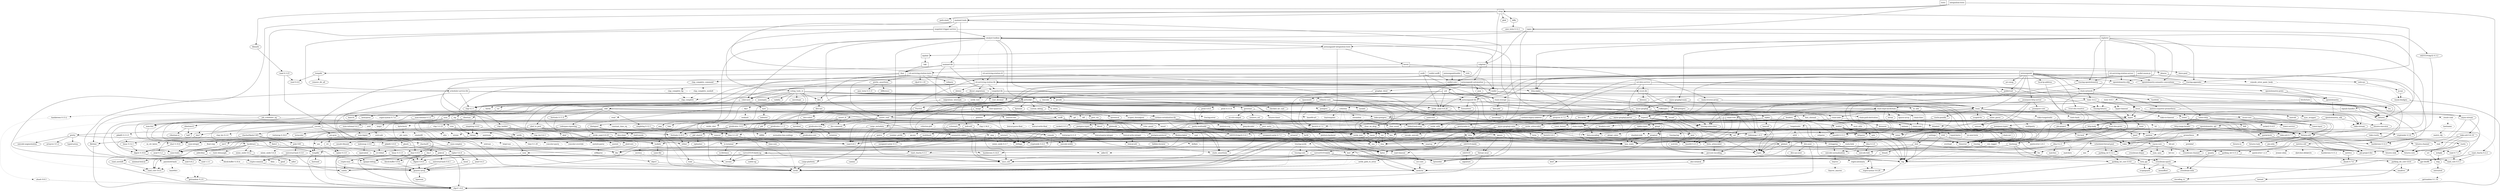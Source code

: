 digraph {
    0 [ label = "tests" shape = box]
    1 [ label = "catalyst-toolbox" shape = box]
    2 [ label = "chain-addr" shape = box]
    3 [ label = "chain-core" shape = box]
    4 [ label = "chain-ser" shape = box]
    5 [ label = "chain-crypto" shape = box]
    6 [ label = "typed-bytes" shape = box]
    7 [ label = "chain-impl-mockchain" shape = box]
    8 [ label = "cardano-legacy-address" shape = box]
    9 [ label = "chain-time" shape = box]
    10 [ label = "chain-vote" shape = box]
    11 [ label = "imhamt" shape = box]
    12 [ label = "sparse-array" shape = box]
    13 [ label = "chain-storage" shape = box]
    14 [ label = "jcli" shape = box]
    15 [ label = "jormungandr-lib" shape = box]
    16 [ label = "jormungandr-automation" shape = box]
    17 [ label = "jortestkit" shape = box]
    18 [ label = "jormungandr-integration-tests" shape = box]
    19 [ label = "hersir" shape = box]
    20 [ label = "thor" shape = box]
    21 [ label = "loki" shape = box]
    22 [ label = "mjolnir" shape = box]
    23 [ label = "snapshot-lib" shape = box]
    24 [ label = "symmetric-cipher" shape = box]
    25 [ label = "vit-servicing-station-lib" shape = box]
    26 [ label = "event-db" shape = box]
    27 [ label = "vit-servicing-station-tests" shape = box]
    28 [ label = "wallet" shape = box]
    29 [ label = "chain-path-derivation" shape = box]
    30 [ label = "hdkeygen" shape = box]
    31 [ label = "chain-network" shape = box]
    32 [ label = "jormungandrwallet" shape = box]
    33 [ label = "wallet-core" shape = box]
    34 [ label = "wallet-wasm-js" shape = box]
    35 [ label = "wallet-uniffi" shape = box]
    36 [ label = "jormungandr" shape = box]
    37 [ label = "explorer" shape = box]
    38 [ label = "settings" shape = box]
    39 [ label = "blockchain" shape = box]
    40 [ label = "vit-servicing-station-cli" shape = box]
    41 [ label = "vit-servicing-station-server" shape = box]
    42 [ label = "iapyx" shape = box]
    43 [ label = "valgrind" shape = box]
    44 [ label = "vitup" shape = box]
    45 [ label = "mainnet-lib" shape = box]
    46 [ label = "mainnet-tools" shape = box]
    47 [ label = "scheduler-service-lib" shape = box]
    48 [ label = "signals-handler" shape = box]
    49 [ label = "snapshot-trigger-service" shape = box]
    50 [ label = "voting_tools_rs" shape = box]
    51 [ label = "integration-tests" shape = box]
    52 [ label = "cat-data-service" shape = box]
    53 [ label = "audit" shape = box]
    54 [ label = "assert_fs" ]
    55 [ label = "bech32 0.8.1" ]
    56 [ label = "clap 4.2.1" ]
    57 [ label = "color-eyre" ]
    58 [ label = "csv" ]
    59 [ label = "fraction" ]
    60 [ label = "futures" ]
    61 [ label = "gag" ]
    62 [ label = "governor" ]
    63 [ label = "graphql_client" ]
    64 [ label = "hex" ]
    65 [ label = "image" ]
    66 [ label = "itertools 0.10.5" ]
    67 [ label = "once_cell" ]
    68 [ label = "qrcode" ]
    69 [ label = "quircs" ]
    70 [ label = "rand 0.8.5" ]
    71 [ label = "rand_chacha 0.3.1" ]
    72 [ label = "rayon" ]
    73 [ label = "regex" ]
    74 [ label = "reqwest" ]
    75 [ label = "rust_decimal" ]
    76 [ label = "serde" ]
    77 [ label = "serde_json" ]
    78 [ label = "serde_yaml 0.9.25" ]
    79 [ label = "sscanf" ]
    80 [ label = "thiserror" ]
    81 [ label = "time 0.3.20" ]
    82 [ label = "tokio" ]
    83 [ label = "tracing" ]
    84 [ label = "tracing-subscriber" ]
    85 [ label = "url" ]
    86 [ label = "cryptoxide 0.4.4" ]
    87 [ label = "proptest" ]
    88 [ label = "quickcheck" ]
    89 [ label = "curve25519-dalek-ng" ]
    90 [ label = "ed25519-bip32 0.4.1" ]
    91 [ label = "ed25519-dalek" ]
    92 [ label = "generic-array" ]
    93 [ label = "rand_core 0.6.4" ]
    94 [ label = "sha2 0.10.6" ]
    95 [ label = "lazy_static" ]
    96 [ label = "strum" ]
    97 [ label = "cbor_event" ]
    98 [ label = "base64 0.21.0" ]
    99 [ label = "const_format" ]
    100 [ label = "criterion" style = dashed]
    101 [ label = "data-pile" ]
    102 [ label = "sled" ]
    103 [ label = "tempfile" ]
    104 [ label = "base64 0.13.1" ]
    105 [ label = "bincode" ]
    106 [ label = "bytes" ]
    107 [ label = "clap_complete" ]
    108 [ label = "gtmpl" ]
    109 [ label = "rpassword" ]
    110 [ label = "serde_yaml 0.8.26" ]
    111 [ label = "http" ]
    112 [ label = "humantime" ]
    113 [ label = "parity-multiaddr" ]
    114 [ label = "serde_with" ]
    115 [ label = "assert_cmd" ]
    116 [ label = "bytesize" ]
    117 [ label = "custom_debug" ]
    118 [ label = "flate2" ]
    119 [ label = "fs_extra" ]
    120 [ label = "json" ]
    121 [ label = "keynesis" ]
    122 [ label = "log" ]
    123 [ label = "netstat2" ]
    124 [ label = "os_info" ]
    125 [ label = "poldercast" ]
    126 [ label = "predicates 2.1.5" ]
    127 [ label = "prost 0.9.0" ]
    128 [ label = "semver" ]
    129 [ label = "sysinfo" ]
    130 [ label = "tar" ]
    131 [ label = "tokio-stream" ]
    132 [ label = "tonic 0.6.2" ]
    133 [ label = "warp" ]
    134 [ label = "zip" ]
    135 [ label = "console" ]
    136 [ label = "dialoguer" ]
    137 [ label = "indicatif" ]
    138 [ label = "sha-1" ]
    139 [ label = "sha2 0.9.9" ]
    140 [ label = "bech32 0.7.3" ]
    141 [ label = "yaml-rust" ]
    142 [ label = "ctrlc" ]
    143 [ label = "slave-pool" ]
    144 [ label = "cocoon" ]
    145 [ label = "dirs" ]
    146 [ label = "serde_test" style = dashed]
    147 [ label = "zeroize" ]
    148 [ label = "diesel" ]
    149 [ label = "diesel_migrations" ]
    150 [ label = "dotenv" ]
    151 [ label = "http-zipkin" ]
    152 [ label = "notify" ]
    153 [ label = "r2d2" ]
    154 [ label = "simplelog 0.8.0" ]
    155 [ label = "tracing-futures" ]
    156 [ label = "bb8" ]
    157 [ label = "bb8-postgres" ]
    158 [ label = "chrono" ]
    159 [ label = "dotenvy" ]
    160 [ label = "tokio-postgres" ]
    161 [ label = "cfg-if 0.1.10" ]
    162 [ label = "dyn-clone" ]
    163 [ label = "fake" ]
    164 [ label = "hyper" ]
    165 [ label = "postgres" ]
    166 [ label = "pretty_assertions" ]
    167 [ label = "rand 0.7.3" ]
    168 [ label = "rand_core 0.5.1" ]
    169 [ label = "refinery" ]
    170 [ label = "hashlink" ]
    171 [ label = "http-body" ]
    172 [ label = "pin-project" ]
    173 [ label = "clear_on_drop" ]
    174 [ label = "console_error_panic_hook" style = dashed]
    175 [ label = "getrandom 0.2.9" ]
    176 [ label = "js-sys" ]
    177 [ label = "wasm-bindgen" ]
    178 [ label = "web-sys" ]
    179 [ label = "uniffi" ]
    180 [ label = "arc-swap" ]
    181 [ label = "jsonrpsee-core" ]
    182 [ label = "jsonrpsee-http-server" ]
    183 [ label = "linked-hash-map" ]
    184 [ label = "local-ip-address" ]
    185 [ label = "lru" ]
    186 [ label = "opentelemetry" ]
    187 [ label = "opentelemetry-otlp" ]
    188 [ label = "opentelemetry-semantic-conventions" ]
    189 [ label = "prometheus" style = dashed]
    190 [ label = "tokio-util 0.6.10" ]
    191 [ label = "tracing-appender" ]
    192 [ label = "tracing-opentelemetry" ]
    193 [ label = "trust-dns-resolver" ]
    194 [ label = "anyhow" ]
    195 [ label = "async-graphql" ]
    196 [ label = "async-graphql-warp" ]
    197 [ label = "futures-channel" ]
    198 [ label = "futures-util" ]
    199 [ label = "ed25519-bip32 0.3.2" ]
    200 [ label = "prettytable-rs" ]
    201 [ label = "warp-reverse-proxy" ]
    202 [ label = "diffy" ]
    203 [ label = "glob" ]
    204 [ label = "path-slash" ]
    205 [ label = "rustls" ]
    206 [ label = "rustls-pemfile" ]
    207 [ label = "tempdir" ]
    208 [ label = "tokio-rustls" ]
    209 [ label = "uuid 0.8.2" ]
    210 [ label = "walkdir" ]
    211 [ label = "cardano-serialization-lib" ]
    212 [ label = "pharos" ]
    213 [ label = "job_scheduler_ng" ]
    214 [ label = "num-traits" ]
    215 [ label = "uuid 1.3.1" ]
    216 [ label = "bytekind" ]
    217 [ label = "cddl" ]
    218 [ label = "ciborium" ]
    219 [ label = "dashmap" ]
    220 [ label = "microtype" ]
    221 [ label = "nonempty" ]
    222 [ label = "validity" ]
    223 [ label = "cfg-if 1.0.0" ]
    224 [ label = "libmath" ]
    225 [ label = "rand_chacha 0.2.2" ]
    226 [ label = "axum" ]
    227 [ label = "metrics" ]
    228 [ label = "metrics-exporter-prometheus" ]
    229 [ label = "tower-http" ]
    230 [ label = "clap_complete_command" ]
    231 [ label = "anstyle" ]
    232 [ label = "doc-comment" ]
    233 [ label = "globwalk" ]
    234 [ label = "predicates 3.0.2" ]
    235 [ label = "predicates-core" ]
    236 [ label = "predicates-tree" ]
    237 [ label = "clap_builder" ]
    238 [ label = "backtrace" ]
    239 [ label = "color-spantrace" style = dashed]
    240 [ label = "eyre" ]
    241 [ label = "indenter" ]
    242 [ label = "owo-colors" ]
    243 [ label = "tracing-error" style = dashed]
    244 [ label = "csv-core" ]
    245 [ label = "itoa" ]
    246 [ label = "ryu" ]
    247 [ label = "num" ]
    248 [ label = "futures-core" ]
    249 [ label = "futures-executor" ]
    250 [ label = "futures-io" ]
    251 [ label = "futures-sink" ]
    252 [ label = "futures-task" ]
    253 [ label = "filedescriptor" ]
    254 [ label = "futures-timer" style = dashed]
    255 [ label = "no-std-compat" ]
    256 [ label = "nonzero_ext" ]
    257 [ label = "parking_lot 0.12.1" ]
    258 [ label = "smallvec" ]
    259 [ label = "bytemuck" ]
    260 [ label = "byteorder" ]
    261 [ label = "color_quant" ]
    262 [ label = "gif" style = dashed]
    263 [ label = "jpeg-decoder" style = dashed]
    264 [ label = "num-iter" ]
    265 [ label = "num-rational 0.3.2" ]
    266 [ label = "png" style = dashed]
    267 [ label = "scoped_threadpool" style = dashed]
    268 [ label = "tiff" style = dashed]
    269 [ label = "either" ]
    270 [ label = "checked_int_cast" ]
    271 [ label = "ppv-lite86" ]
    272 [ label = "rayon-core" ]
    273 [ label = "aho-corasick" ]
    274 [ label = "memchr" ]
    275 [ label = "regex-syntax 0.6.29" ]
    276 [ label = "serde_urlencoded" ]
    277 [ label = "tower-service" ]
    278 [ label = "arrayvec 0.7.2" ]
    279 [ label = "borsh" style = dashed]
    280 [ label = "bytecheck" style = dashed]
    281 [ label = "rkyv" style = dashed]
    282 [ label = "indexmap 2.0.0" ]
    283 [ label = "unsafe-libyaml" ]
    284 [ label = "time-core" ]
    285 [ label = "mio" style = dashed]
    286 [ label = "num_cpus" ]
    287 [ label = "pin-project-lite" ]
    288 [ label = "tracing-core" ]
    289 [ label = "matchers" style = dashed]
    290 [ label = "nu-ansi-term" style = dashed]
    291 [ label = "sharded-slab" style = dashed]
    292 [ label = "thread_local" ]
    293 [ label = "tracing-log" style = dashed]
    294 [ label = "tracing-serde" style = dashed]
    295 [ label = "form_urlencoded" ]
    296 [ label = "idna 0.3.0" ]
    297 [ label = "percent-encoding" ]
    298 [ label = "bit-set" style = dashed]
    299 [ label = "bitflags" ]
    300 [ label = "quick-error 2.0.1" style = dashed]
    301 [ label = "rand_xorshift" ]
    302 [ label = "rusty-fork" style = dashed]
    303 [ label = "unarray" ]
    304 [ label = "env_logger" style = dashed]
    305 [ label = "digest 0.9.0" ]
    306 [ label = "subtle-ng" ]
    307 [ label = "curve25519-dalek" ]
    308 [ label = "ed25519" ]
    309 [ label = "typenum" ]
    310 [ label = "digest 0.10.6" ]
    311 [ label = "atty" style = dashed]
    312 [ label = "cast" style = dashed]
    313 [ label = "clap 2.34.0" style = dashed]
    314 [ label = "criterion-plot" style = dashed]
    315 [ label = "oorandom" style = dashed]
    316 [ label = "plotters" style = dashed]
    317 [ label = "serde_cbor" style = dashed]
    318 [ label = "tinytemplate" style = dashed]
    319 [ label = "memmap2" ]
    320 [ label = "crc32fast" ]
    321 [ label = "crossbeam-epoch" ]
    322 [ label = "crossbeam-utils" ]
    323 [ label = "fxhash" ]
    324 [ label = "libc" ]
    325 [ label = "parking_lot 0.11.2" ]
    326 [ label = "fastrand" ]
    327 [ label = "gtmpl_value" ]
    328 [ label = "indexmap 1.9.3" ]
    329 [ label = "fnv" ]
    330 [ label = "arrayref" ]
    331 [ label = "bs58" ]
    332 [ label = "data-encoding" ]
    333 [ label = "multihash" ]
    334 [ label = "static_assertions" ]
    335 [ label = "unsigned-varint 0.7.1" ]
    336 [ label = "bstr" ]
    337 [ label = "wait-timeout" ]
    338 [ label = "miniz_oxide 0.6.2" ]
    339 [ label = "cryptoxide 0.3.6" ]
    340 [ label = "difflib" style = dashed]
    341 [ label = "float-cmp" style = dashed]
    342 [ label = "normalize-line-endings" style = dashed]
    343 [ label = "filetime" ]
    344 [ label = "tokio-util 0.7.7" ]
    345 [ label = "async-stream" ]
    346 [ label = "h2" style = dashed]
    347 [ label = "hyper-timeout" style = dashed]
    348 [ label = "tower" ]
    349 [ label = "tower-layer" ]
    350 [ label = "headers" ]
    351 [ label = "mime" ]
    352 [ label = "mime_guess" ]
    353 [ label = "multiparty" style = dashed]
    354 [ label = "scoped-tls" ]
    355 [ label = "tokio-tungstenite" style = dashed]
    356 [ label = "aes" style = dashed]
    357 [ label = "bzip2" style = dashed]
    358 [ label = "constant_time_eq" style = dashed]
    359 [ label = "hmac 0.12.1" ]
    360 [ label = "pbkdf2 0.11.0" style = dashed]
    361 [ label = "sha1" ]
    362 [ label = "zstd" style = dashed]
    363 [ label = "unicode-width" ]
    364 [ label = "shell-words" ]
    365 [ label = "number_prefix" ]
    366 [ label = "block-buffer 0.9.0" ]
    367 [ label = "opaque-debug" ]
    368 [ label = "crossbeam-channel" ]
    369 [ label = "aes-gcm" ]
    370 [ label = "chacha20poly1305" ]
    371 [ label = "hmac 0.11.0" ]
    372 [ label = "pbkdf2 0.9.0" ]
    373 [ label = "dirs-sys" ]
    374 [ label = "pq-sys" style = dashed]
    375 [ label = "migrations_internals" ]
    376 [ label = "zipkin" ]
    377 [ label = "scheduled-thread-pool" ]
    378 [ label = "termcolor" ]
    379 [ label = "num-integer" ]
    380 [ label = "time 0.1.45" style = dashed]
    381 [ label = "fallible-iterator" ]
    382 [ label = "phf" ]
    383 [ label = "postgres-protocol" ]
    384 [ label = "postgres-types" ]
    385 [ label = "socket2 0.5.1" ]
    386 [ label = "httparse" ]
    387 [ label = "httpdate" ]
    388 [ label = "socket2 0.4.9" style = dashed]
    389 [ label = "want" ]
    390 [ label = "ansi_term 0.11.0" ]
    391 [ label = "difference" ]
    392 [ label = "getrandom 0.1.16" style = dashed]
    393 [ label = "refinery-core" ]
    394 [ label = "hashbrown 0.12.3" ]
    395 [ label = "camino" ]
    396 [ label = "cargo_metadata" ]
    397 [ label = "beef" ]
    398 [ label = "jsonrpsee-types" ]
    399 [ label = "rustc-hash" style = dashed]
    400 [ label = "globset" ]
    401 [ label = "unicase" ]
    402 [ label = "opentelemetry_api" ]
    403 [ label = "opentelemetry_sdk" ]
    404 [ label = "opentelemetry-proto" ]
    405 [ label = "prost 0.11.8" style = dashed]
    406 [ label = "tonic 0.8.3" style = dashed]
    407 [ label = "protobuf" style = dashed]
    408 [ label = "slab" style = dashed]
    409 [ label = "lru-cache" ]
    410 [ label = "resolv-conf" style = dashed]
    411 [ label = "trust-dns-proto" ]
    412 [ label = "async-graphql-parser" ]
    413 [ label = "async-graphql-value" ]
    414 [ label = "fast_chemail" style = dashed]
    415 [ label = "multer" ]
    416 [ label = "pin-utils" ]
    417 [ label = "encode_unicode" ]
    418 [ label = "is-terminal" ]
    419 [ label = "term" ]
    420 [ label = "ansi_term 0.12.1" ]
    421 [ label = "ring" ]
    422 [ label = "sct" ]
    423 [ label = "webpki" ]
    424 [ label = "rand 0.4.6" ]
    425 [ label = "remove_dir_all" ]
    426 [ label = "same-file" ]
    427 [ label = "num-bigint" ]
    428 [ label = "schemars" ]
    429 [ label = "cron" ]
    430 [ label = "libm" style = dashed]
    431 [ label = "abnf_to_pest" ]
    432 [ label = "base16" ]
    433 [ label = "base64-url" style = dashed]
    434 [ label = "clap 3.2.23" style = dashed]
    435 [ label = "codespan-reporting" ]
    436 [ label = "hexf-parse" ]
    437 [ label = "itertools 0.11.0" ]
    438 [ label = "lexical-core" ]
    439 [ label = "pest_meta" ]
    440 [ label = "pest_vm" ]
    441 [ label = "regex-syntax 0.7.4" style = dashed]
    442 [ label = "simplelog 0.12.1" ]
    443 [ label = "uriparse" style = dashed]
    444 [ label = "ciborium-io" ]
    445 [ label = "ciborium-ll" ]
    446 [ label = "hashbrown 0.14.0" ]
    447 [ label = "lock_api" ]
    448 [ label = "parking_lot_core 0.9.8" ]
    449 [ label = "secrecy" style = dashed]
    450 [ label = "rand 0.3.23" ]
    451 [ label = "axum-core" ]
    452 [ label = "matchit" ]
    453 [ label = "serde_path_to_error" style = dashed]
    454 [ label = "sync_wrapper" ]
    455 [ label = "ahash 0.7.6" ]
    456 [ label = "ipnet" ]
    457 [ label = "metrics-util" ]
    458 [ label = "quanta" ]
    459 [ label = "http-range-header" ]
    460 [ label = "clap_complete_fig" style = dashed]
    461 [ label = "clap_complete_nushell" style = dashed]
    462 [ label = "ignore" ]
    463 [ label = "termtree" ]
    464 [ label = "anstream" style = dashed]
    465 [ label = "clap_lex 0.4.1" ]
    466 [ label = "strsim" style = dashed]
    467 [ label = "addr2line" ]
    468 [ label = "object" ]
    469 [ label = "rustc-demangle" ]
    470 [ label = "num-complex" ]
    471 [ label = "num-rational 0.4.1" ]
    472 [ label = "weezl" style = dashed]
    473 [ label = "deflate" style = dashed]
    474 [ label = "miniz_oxide 0.3.7" style = dashed]
    475 [ label = "miniz_oxide 0.4.4" style = dashed]
    476 [ label = "crossbeam-deque" ]
    477 [ label = "hashbrown 0.13.2" style = dashed]
    478 [ label = "ptr_meta" style = dashed]
    479 [ label = "simdutf8" style = dashed]
    480 [ label = "rend" style = dashed]
    481 [ label = "seahash" style = dashed]
    482 [ label = "equivalent" ]
    483 [ label = "regex-automata" style = dashed]
    484 [ label = "overload" style = dashed]
    485 [ label = "unicode-bidi" ]
    486 [ label = "unicode-normalization" ]
    487 [ label = "bit-vec" style = dashed]
    488 [ label = "quick-error 1.2.3" style = dashed]
    489 [ label = "subtle" ]
    490 [ label = "signature" ]
    491 [ label = "block-buffer 0.10.4" style = dashed]
    492 [ label = "crypto-common" ]
    493 [ label = "textwrap 0.11.0" style = dashed]
    494 [ label = "plotters-backend" style = dashed]
    495 [ label = "plotters-svg" style = dashed]
    496 [ label = "half" ]
    497 [ label = "memoffset" ]
    498 [ label = "scopeguard" ]
    499 [ label = "instant" ]
    500 [ label = "parking_lot_core 0.8.6" ]
    501 [ label = "unsigned-varint 0.5.1" ]
    502 [ label = "adler" ]
    503 [ label = "tokio-io-timeout" style = dashed]
    504 [ label = "headers-core" ]
    505 [ label = "try-lock" ]
    506 [ label = "tungstenite" style = dashed]
    507 [ label = "cipher 0.3.0" ]
    508 [ label = "bzip2-sys" style = dashed]
    509 [ label = "password-hash" style = dashed]
    510 [ label = "zstd-safe" style = dashed]
    511 [ label = "aead 0.4.3" ]
    512 [ label = "ctr" ]
    513 [ label = "ghash" ]
    514 [ label = "aead 0.5.2" ]
    515 [ label = "chacha20" ]
    516 [ label = "cipher 0.4.4" ]
    517 [ label = "poly1305" ]
    518 [ label = "crypto-mac" ]
    519 [ label = "lazycell" ]
    520 [ label = "zipkin-types" ]
    521 [ label = "phf_shared" ]
    522 [ label = "md-5" ]
    523 [ label = "stringprep" ]
    524 [ label = "siphasher" ]
    525 [ label = "toml" ]
    526 [ label = "cargo-platform" ]
    527 [ label = "hostname" style = dashed]
    528 [ label = "idna 0.2.3" ]
    529 [ label = "tinyvec" ]
    530 [ label = "pest" ]
    531 [ label = "ascii_utils" style = dashed]
    532 [ label = "encoding_rs" ]
    533 [ label = "spin" ]
    534 [ label = "io-lifetimes" ]
    535 [ label = "dirs-next" ]
    536 [ label = "untrusted" ]
    537 [ label = "nom" ]
    538 [ label = "abnf" ]
    539 [ label = "pretty" ]
    540 [ label = "clap_lex 0.2.4" style = dashed]
    541 [ label = "textwrap 0.16.0" style = dashed]
    542 [ label = "lexical-parse-float" style = dashed]
    543 [ label = "lexical-parse-integer" style = dashed]
    544 [ label = "lexical-util" ]
    545 [ label = "lexical-write-float" style = dashed]
    546 [ label = "lexical-write-integer" style = dashed]
    547 [ label = "atomic-shim" style = dashed]
    548 [ label = "hashbrown 0.11.2" style = dashed]
    549 [ label = "sketches-ddsketch" style = dashed]
    550 [ label = "anstyle-parse" style = dashed]
    551 [ label = "concolor-override" style = dashed]
    552 [ label = "concolor-query" style = dashed]
    553 [ label = "utf8parse" style = dashed]
    554 [ label = "gimli" ]
    555 [ label = "adler32" style = dashed]
    556 [ label = "ahash 0.8.3" style = dashed]
    557 [ label = "utf-8" style = dashed]
    558 [ label = "base64ct" style = dashed]
    559 [ label = "zstd-sys" style = dashed]
    560 [ label = "polyval" ]
    561 [ label = "inout" ]
    562 [ label = "universal-hash 0.5.0" ]
    563 [ label = "match_cfg" style = dashed]
    564 [ label = "matches" ]
    565 [ label = "tinyvec_macros" style = dashed]
    566 [ label = "ucd-trie" ]
    567 [ label = "dirs-sys-next" ]
    568 [ label = "minimal-lexical" ]
    569 [ label = "abnf-core" ]
    570 [ label = "arrayvec 0.5.2" ]
    571 [ label = "typed-arena" ]
    572 [ label = "unicode-segmentation" ]
    573 [ label = "os_str_bytes" style = dashed]
    574 [ label = "universal-hash 0.4.1" ]
    1 -> 57 [ ]
    1 -> 61 [ ]
    1 -> 62 [ ]
    1 -> 18 [ ]
    1 -> 68 [ ]
    1 -> 69 [ ]
    1 -> 79 [ ]
    1 -> 24 [ ]
    1 -> 25 [ style = dotted]
    1 -> 28 [ ]
    2 -> 3 [ ]
    2 -> 5 [ ]
    3 -> 4 [ ]
    4 -> 80 [ ]
    5 -> 55 [ ]
    5 -> 89 [ ]
    5 -> 90 [ ]
    5 -> 91 [ ]
    5 -> 64 [ ]
    5 -> 87 [ style = dotted]
    5 -> 88 [ style = dotted]
    5 -> 72 [ ]
    5 -> 94 [ ]
    5 -> 6 [ ]
    7 -> 8 [ ]
    7 -> 2 [ ]
    7 -> 9 [ ]
    7 -> 10 [ ]
    7 -> 11 [ ]
    7 -> 12 [ ]
    7 -> 96 [ ]
    7 -> 83 [ ]
    8 -> 97 [ ]
    8 -> 90 [ ]
    9 -> 3 [ ]
    9 -> 87 [ style = dotted]
    9 -> 88 [ style = dotted]
    10 -> 98 [ ]
    10 -> 3 [ ]
    10 -> 5 [ ]
    10 -> 99 [ ]
    11 -> 87 [ style = dotted]
    11 -> 80 [ ]
    13 -> 100 [ style = dotted]
    13 -> 101 [ ]
    13 -> 93 [ style = dotted]
    13 -> 102 [ ]
    13 -> 103 [ style = dotted]
    13 -> 80 [ ]
    14 -> 105 [ ]
    14 -> 107 [ ]
    14 -> 108 [ ]
    14 -> 15 [ ]
    14 -> 74 [ ]
    14 -> 109 [ ]
    14 -> 110 [ ]
    15 -> 7 [ ]
    15 -> 111 [ ]
    15 -> 112 [ ]
    15 -> 113 [ ]
    15 -> 114 [ ]
    16 -> 115 [ ]
    16 -> 13 [ ]
    16 -> 63 [ ]
    16 -> 14 [ ]
    16 -> 17 [ ]
    16 -> 120 [ ]
    16 -> 123 [ ]
    16 -> 125 [ ]
    16 -> 132 [ ]
    16 -> 84 [ ]
    17 -> 54 [ ]
    17 -> 55 [ ]
    17 -> 116 [ ]
    17 -> 58 [ ]
    17 -> 117 [ ]
    17 -> 136 [ ]
    17 -> 119 [ ]
    17 -> 64 [ ]
    17 -> 112 [ ]
    17 -> 137 [ ]
    17 -> 124 [ ]
    17 -> 126 [ ]
    17 -> 74 [ ]
    17 -> 128 [ ]
    17 -> 110 [ ]
    17 -> 138 [ ]
    17 -> 139 [ ]
    17 -> 129 [ ]
    17 -> 130 [ ]
    17 -> 133 [ ]
    17 -> 134 [ ]
    18 -> 140 [ ]
    18 -> 19 [ ]
    18 -> 22 [ ]
    19 -> 142 [ ]
    19 -> 143 [ ]
    19 -> 20 [ ]
    20 -> 144 [ ]
    20 -> 145 [ ]
    20 -> 16 [ ]
    21 -> 20 [ ]
    22 -> 21 [ ]
    23 -> 59 [ ]
    23 -> 15 [ ]
    23 -> 74 [ ]
    23 -> 75 [ ]
    23 -> 146 [ style = dotted]
    23 -> 78 [ ]
    24 -> 86 [ ]
    24 -> 70 [ ]
    24 -> 80 [ ]
    24 -> 147 [ ]
    25 -> 56 [ ]
    25 -> 149 [ ]
    25 -> 150 [ ]
    25 -> 26 [ ]
    25 -> 151 [ ]
    25 -> 66 [ ]
    25 -> 152 [ ]
    25 -> 154 [ ]
    25 -> 23 [ ]
    25 -> 155 [ ]
    25 -> 84 [ ]
    25 -> 133 [ ]
    26 -> 157 [ ]
    26 -> 159 [ ]
    26 -> 75 [ ]
    26 -> 80 [ ]
    27 -> 115 [ ]
    27 -> 161 [ ]
    27 -> 162 [ ]
    27 -> 163 [ ]
    27 -> 17 [ ]
    27 -> 166 [ ]
    27 -> 169 [ ]
    27 -> 25 [ ]
    28 -> 170 [ ]
    28 -> 30 [ ]
    28 -> 66 [ ]
    28 -> 15 [ ]
    29 -> 80 [ ]
    30 -> 8 [ ]
    30 -> 2 [ ]
    30 -> 29 [ ]
    31 -> 5 [ ]
    31 -> 60 [ ]
    31 -> 80 [ ]
    31 -> 132 [ ]
    32 -> 33 [ ]
    33 -> 140 [ ]
    33 -> 24 [ ]
    33 -> 28 [ ]
    34 -> 173 [ ]
    34 -> 174 [ style = dotted]
    34 -> 33 [ ]
    34 -> 178 [ ]
    35 -> 179 [ ]
    35 -> 33 [ ]
    36 -> 180 [ ]
    36 -> 31 [ ]
    36 -> 13 [ ]
    36 -> 56 [ ]
    36 -> 151 [ ]
    36 -> 15 [ ]
    36 -> 182 [ ]
    36 -> 184 [ ]
    36 -> 187 [ ]
    36 -> 188 [ ]
    36 -> 125 [ ]
    36 -> 189 [ style = dotted]
    36 -> 74 [ ]
    36 -> 110 [ ]
    36 -> 191 [ ]
    36 -> 192 [ ]
    36 -> 193 [ ]
    36 -> 133 [ ]
    37 -> 194 [ ]
    37 -> 196 [ ]
    37 -> 31 [ ]
    37 -> 151 [ ]
    37 -> 18 [ ]
    37 -> 187 [ ]
    37 -> 188 [ ]
    37 -> 191 [ ]
    37 -> 192 [ ]
    38 -> 102 [ ]
    38 -> 80 [ ]
    39 -> 7 [ ]
    39 -> 185 [ ]
    40 -> 58 [ ]
    40 -> 25 [ ]
    41 -> 187 [ ]
    41 -> 188 [ ]
    41 -> 191 [ ]
    41 -> 192 [ ]
    41 -> 25 [ ]
    42 -> 1 [ ]
    42 -> 199 [ ]
    42 -> 200 [ ]
    42 -> 43 [ ]
    43 -> 16 [ ]
    43 -> 27 [ ]
    43 -> 33 [ ]
    43 -> 201 [ ]
    44 -> 202 [ ]
    44 -> 203 [ ]
    44 -> 46 [ ]
    44 -> 204 [ ]
    44 -> 191 [ ]
    44 -> 209 [ ]
    44 -> 43 [ ]
    45 -> 211 [ ]
    45 -> 212 [ ]
    45 -> 23 [ ]
    45 -> 207 [ ]
    45 -> 20 [ ]
    46 -> 213 [ ]
    46 -> 45 [ ]
    46 -> 200 [ ]
    46 -> 49 [ ]
    46 -> 27 [ ]
    47 -> 158 [ ]
    47 -> 56 [ ]
    47 -> 60 [ ]
    47 -> 17 [ ]
    47 -> 215 [ ]
    48 -> 60 [ ]
    48 -> 82 [ ]
    49 -> 1 [ ]
    49 -> 47 [ ]
    49 -> 48 [ ]
    49 -> 50 [ ]
    50 -> 216 [ ]
    50 -> 211 [ ]
    50 -> 217 [ ]
    50 -> 56 [ ]
    50 -> 57 [ ]
    50 -> 219 [ ]
    50 -> 145 [ ]
    50 -> 220 [ ]
    50 -> 221 [ ]
    50 -> 87 [ ]
    50 -> 72 [ ]
    50 -> 75 [ ]
    50 -> 222 [ ]
    51 -> 42 [ ]
    51 -> 224 [ ]
    51 -> 225 [ ]
    51 -> 44 [ ]
    52 -> 226 [ ]
    52 -> 56 [ ]
    52 -> 26 [ ]
    52 -> 228 [ ]
    52 -> 114 [ ]
    52 -> 229 [ ]
    52 -> 84 [ ]
    53 -> 13 [ ]
    53 -> 230 [ ]
    53 -> 57 [ ]
    53 -> 110 [ ]
    53 -> 28 [ ]
    54 -> 232 [ ]
    54 -> 233 [ ]
    54 -> 234 [ ]
    54 -> 236 [ ]
    54 -> 103 [ ]
    56 -> 237 [ ]
    57 -> 238 [ ]
    57 -> 239 [ style = dotted]
    57 -> 240 [ ]
    58 -> 244 [ ]
    58 -> 245 [ ]
    58 -> 246 [ ]
    58 -> 76 [ ]
    59 -> 95 [ style = dotted]
    59 -> 247 [ ]
    60 -> 249 [ style = dotted]
    61 -> 253 [ ]
    61 -> 103 [ ]
    62 -> 60 [ style = dotted]
    62 -> 254 [ style = dotted]
    62 -> 255 [ ]
    62 -> 256 [ ]
    62 -> 257 [ ]
    62 -> 70 [ style = dotted]
    63 -> 77 [ ]
    65 -> 259 [ ]
    65 -> 262 [ style = dotted]
    65 -> 264 [ ]
    65 -> 265 [ ]
    65 -> 266 [ style = dotted]
    65 -> 267 [ style = dotted]
    65 -> 268 [ style = dotted]
    66 -> 269 [ ]
    68 -> 270 [ ]
    68 -> 65 [ style = dotted]
    69 -> 214 [ ]
    69 -> 80 [ ]
    70 -> 71 [ style = dotted]
    71 -> 271 [ ]
    71 -> 93 [ ]
    72 -> 269 [ ]
    72 -> 272 [ ]
    73 -> 273 [ style = dotted]
    73 -> 275 [ ]
    74 -> 98 [ ]
    74 -> 198 [ ]
    74 -> 111 [ ]
    74 -> 77 [ style = dotted]
    74 -> 276 [ ]
    74 -> 277 [ ]
    74 -> 85 [ ]
    75 -> 278 [ ]
    75 -> 279 [ style = dotted]
    75 -> 165 [ style = dotted]
    75 -> 281 [ style = dotted]
    77 -> 245 [ ]
    77 -> 246 [ ]
    77 -> 76 [ ]
    78 -> 282 [ ]
    78 -> 245 [ ]
    78 -> 246 [ ]
    78 -> 76 [ ]
    78 -> 283 [ ]
    79 -> 99 [ ]
    79 -> 95 [ ]
    79 -> 73 [ ]
    81 -> 245 [ style = dotted]
    81 -> 76 [ style = dotted]
    81 -> 284 [ ]
    82 -> 106 [ style = dotted]
    82 -> 285 [ style = dotted]
    82 -> 286 [ style = dotted]
    82 -> 257 [ style = dotted]
    82 -> 287 [ ]
    83 -> 122 [ style = dotted]
    83 -> 287 [ ]
    83 -> 288 [ ]
    84 -> 289 [ style = dotted]
    84 -> 290 [ style = dotted]
    84 -> 73 [ style = dotted]
    84 -> 77 [ style = dotted]
    84 -> 291 [ style = dotted]
    84 -> 258 [ style = dotted]
    84 -> 292 [ style = dotted]
    84 -> 81 [ style = dotted]
    84 -> 83 [ style = dotted]
    84 -> 293 [ style = dotted]
    84 -> 294 [ style = dotted]
    85 -> 295 [ ]
    85 -> 296 [ ]
    85 -> 76 [ style = dotted]
    87 -> 298 [ style = dotted]
    87 -> 299 [ ]
    87 -> 260 [ ]
    87 -> 95 [ style = dotted]
    87 -> 214 [ ]
    87 -> 300 [ style = dotted]
    87 -> 70 [ ]
    87 -> 301 [ ]
    87 -> 275 [ style = dotted]
    87 -> 302 [ style = dotted]
    87 -> 303 [ ]
    88 -> 304 [ style = dotted]
    88 -> 167 [ ]
    89 -> 260 [ ]
    89 -> 305 [ ]
    89 -> 93 [ ]
    89 -> 306 [ ]
    89 -> 147 [ ]
    90 -> 86 [ ]
    91 -> 307 [ ]
    91 -> 308 [ ]
    91 -> 167 [ style = dotted]
    91 -> 76 [ style = dotted]
    91 -> 139 [ ]
    92 -> 309 [ ]
    93 -> 175 [ style = dotted]
    94 -> 310 [ ]
    100 -> 311 [ style = dashed]
    100 -> 313 [ style = dashed]
    100 -> 314 [ style = dashed]
    100 -> 58 [ style = dashed]
    100 -> 60 [ style = dotted]
    100 -> 95 [ style = dashed]
    100 -> 315 [ style = dashed]
    100 -> 316 [ style = dashed]
    100 -> 72 [ style = dashed]
    100 -> 73 [ style = dashed]
    100 -> 317 [ style = dashed]
    100 -> 318 [ style = dashed]
    100 -> 82 [ style = dotted]
    100 -> 210 [ style = dashed]
    101 -> 319 [ ]
    102 -> 320 [ ]
    102 -> 321 [ ]
    102 -> 323 [ ]
    102 -> 324 [ ]
    102 -> 122 [ ]
    102 -> 325 [ ]
    103 -> 223 [ ]
    103 -> 326 [ ]
    105 -> 76 [ ]
    106 -> 76 [ style = dotted]
    107 -> 56 [ ]
    108 -> 327 [ ]
    108 -> 66 [ ]
    108 -> 95 [ ]
    108 -> 297 [ ]
    109 -> 77 [ ]
    110 -> 328 [ ]
    110 -> 246 [ ]
    110 -> 141 [ ]
    111 -> 106 [ ]
    111 -> 329 [ ]
    111 -> 245 [ ]
    113 -> 330 [ ]
    113 -> 331 [ ]
    113 -> 260 [ ]
    113 -> 332 [ ]
    113 -> 333 [ ]
    113 -> 334 [ ]
    113 -> 335 [ ]
    113 -> 85 [ style = dotted]
    114 -> 104 [ style = dotted]
    114 -> 158 [ style = dotted]
    114 -> 64 [ style = dotted]
    114 -> 328 [ style = dotted]
    114 -> 77 [ style = dotted]
    114 -> 81 [ style = dotted]
    115 -> 336 [ ]
    115 -> 232 [ ]
    115 -> 234 [ ]
    115 -> 236 [ ]
    115 -> 337 [ ]
    118 -> 320 [ ]
    118 -> 338 [ style = dotted]
    121 -> 339 [ ]
    121 -> 64 [ ]
    121 -> 71 [ ]
    121 -> 80 [ ]
    122 -> 223 [ ]
    122 -> 76 [ style = dotted]
    123 -> 299 [ ]
    123 -> 324 [ ]
    123 -> 80 [ ]
    124 -> 122 [ ]
    125 -> 121 [ ]
    125 -> 185 [ ]
    126 -> 340 [ style = dotted]
    126 -> 341 [ style = dotted]
    126 -> 66 [ ]
    126 -> 342 [ style = dotted]
    126 -> 235 [ ]
    126 -> 73 [ style = dotted]
    127 -> 106 [ ]
    128 -> 76 [ style = dotted]
    129 -> 72 [ style = dotted]
    130 -> 343 [ ]
    131 -> 344 [ style = dotted]
    132 -> 345 [ ]
    132 -> 104 [ ]
    132 -> 347 [ style = dotted]
    132 -> 297 [ ]
    132 -> 127 [ style = dotted]
    132 -> 131 [ ]
    132 -> 190 [ ]
    132 -> 348 [ style = dotted]
    132 -> 155 [ style = dotted]
    133 -> 350 [ ]
    133 -> 164 [ ]
    133 -> 352 [ ]
    133 -> 353 [ style = dotted]
    133 -> 172 [ ]
    133 -> 206 [ ]
    133 -> 354 [ ]
    133 -> 77 [ ]
    133 -> 276 [ ]
    133 -> 208 [ style = dotted]
    133 -> 131 [ ]
    133 -> 355 [ style = dotted]
    134 -> 356 [ style = dotted]
    134 -> 260 [ ]
    134 -> 357 [ style = dotted]
    134 -> 358 [ style = dotted]
    134 -> 118 [ style = dotted]
    134 -> 360 [ style = dotted]
    134 -> 361 [ style = dotted]
    134 -> 81 [ style = dotted]
    134 -> 362 [ style = dotted]
    135 -> 95 [ ]
    135 -> 324 [ ]
    135 -> 363 [ style = dotted]
    136 -> 135 [ ]
    136 -> 364 [ ]
    136 -> 103 [ style = dotted]
    136 -> 147 [ style = dotted]
    137 -> 135 [ ]
    137 -> 365 [ ]
    137 -> 73 [ ]
    138 -> 366 [ ]
    138 -> 223 [ ]
    138 -> 305 [ ]
    138 -> 367 [ ]
    139 -> 366 [ ]
    139 -> 223 [ ]
    139 -> 305 [ ]
    139 -> 367 [ ]
    141 -> 183 [ ]
    143 -> 368 [ ]
    144 -> 369 [ ]
    144 -> 370 [ ]
    144 -> 372 [ ]
    144 -> 70 [ ]
    145 -> 373 [ ]
    146 -> 76 [ style = dashed]
    148 -> 299 [ style = dotted]
    148 -> 260 [ ]
    148 -> 158 [ style = dotted]
    148 -> 374 [ style = dotted]
    148 -> 153 [ style = dotted]
    148 -> 77 [ style = dotted]
    149 -> 375 [ ]
    151 -> 111 [ ]
    151 -> 376 [ ]
    152 -> 299 [ ]
    152 -> 368 [ style = dotted]
    152 -> 343 [ ]
    152 -> 324 [ ]
    152 -> 210 [ ]
    153 -> 122 [ ]
    153 -> 377 [ ]
    154 -> 158 [ ]
    154 -> 122 [ ]
    154 -> 378 [ style = dotted]
    155 -> 172 [ style = dotted]
    155 -> 83 [ ]
    156 -> 198 [ ]
    156 -> 82 [ ]
    157 -> 156 [ ]
    157 -> 160 [ ]
    158 -> 379 [ ]
    158 -> 76 [ style = dotted]
    158 -> 380 [ style = dotted]
    160 -> 198 [ ]
    160 -> 297 [ ]
    160 -> 382 [ ]
    160 -> 384 [ ]
    160 -> 385 [ ]
    160 -> 344 [ ]
    163 -> 158 [ style = dotted]
    163 -> 111 [ style = dotted]
    163 -> 70 [ ]
    164 -> 346 [ style = dotted]
    164 -> 171 [ ]
    164 -> 386 [ ]
    164 -> 387 [ ]
    164 -> 388 [ style = dotted]
    164 -> 277 [ ]
    164 -> 389 [ ]
    165 -> 160 [ ]
    166 -> 390 [ ]
    166 -> 391 [ ]
    167 -> 168 [ ]
    168 -> 392 [ style = dotted]
    169 -> 393 [ ]
    170 -> 394 [ ]
    171 -> 111 [ ]
    171 -> 287 [ ]
    174 -> 177 [ style = dashed]
    175 -> 223 [ ]
    176 -> 177 [ ]
    177 -> 223 [ ]
    178 -> 176 [ ]
    179 -> 194 [ ]
    179 -> 106 [ ]
    179 -> 396 [ ]
    179 -> 122 [ ]
    179 -> 67 [ ]
    179 -> 334 [ ]
    181 -> 278 [ style = dotted]
    181 -> 164 [ style = dotted]
    181 -> 398 [ ]
    181 -> 70 [ style = dotted]
    181 -> 399 [ style = dotted]
    182 -> 400 [ ]
    182 -> 181 [ ]
    182 -> 95 [ ]
    182 -> 401 [ ]
    184 -> 80 [ ]
    185 -> 394 [ style = dotted]
    186 -> 403 [ ]
    187 -> 404 [ ]
    188 -> 186 [ ]
    189 -> 329 [ style = dashed]
    189 -> 95 [ style = dashed]
    189 -> 274 [ style = dashed]
    189 -> 257 [ style = dashed]
    189 -> 407 [ style = dotted]
    189 -> 80 [ style = dashed]
    190 -> 248 [ ]
    190 -> 251 [ ]
    190 -> 408 [ style = dotted]
    190 -> 82 [ ]
    191 -> 368 [ ]
    191 -> 84 [ ]
    192 -> 186 [ ]
    192 -> 84 [ ]
    193 -> 409 [ ]
    193 -> 410 [ style = dotted]
    193 -> 411 [ ]
    195 -> 412 [ ]
    195 -> 345 [ ]
    195 -> 104 [ ]
    195 -> 414 [ style = dotted]
    195 -> 415 [ ]
    195 -> 214 [ ]
    195 -> 67 [ ]
    195 -> 73 [ ]
    195 -> 276 [ ]
    195 -> 334 [ ]
    195 -> 103 [ ]
    196 -> 195 [ ]
    196 -> 133 [ ]
    197 -> 248 [ ]
    197 -> 251 [ style = dotted]
    198 -> 197 [ style = dotted]
    198 -> 250 [ style = dotted]
    198 -> 252 [ ]
    198 -> 274 [ style = dotted]
    198 -> 287 [ ]
    198 -> 416 [ ]
    198 -> 408 [ style = dotted]
    199 -> 339 [ ]
    200 -> 58 [ style = dotted]
    200 -> 417 [ ]
    200 -> 418 [ ]
    200 -> 95 [ ]
    200 -> 419 [ ]
    200 -> 363 [ ]
    201 -> 95 [ ]
    201 -> 74 [ ]
    201 -> 133 [ ]
    202 -> 420 [ ]
    205 -> 122 [ style = dotted]
    205 -> 422 [ ]
    205 -> 423 [ ]
    206 -> 98 [ ]
    207 -> 424 [ ]
    207 -> 425 [ ]
    208 -> 205 [ ]
    208 -> 82 [ ]
    209 -> 175 [ style = dotted]
    209 -> 76 [ style = dotted]
    210 -> 426 [ ]
    211 -> 140 [ ]
    211 -> 97 [ ]
    211 -> 173 [ ]
    211 -> 90 [ ]
    211 -> 64 [ ]
    211 -> 66 [ ]
    211 -> 183 [ ]
    211 -> 427 [ ]
    211 -> 70 [ ]
    211 -> 428 [ ]
    211 -> 139 [ ]
    212 -> 60 [ ]
    213 -> 429 [ ]
    213 -> 215 [ ]
    214 -> 430 [ style = dotted]
    215 -> 175 [ style = dotted]
    215 -> 76 [ style = dotted]
    216 -> 64 [ style = dotted]
    216 -> 76 [ ]
    216 -> 303 [ ]
    217 -> 431 [ ]
    217 -> 432 [ ]
    217 -> 433 [ style = dotted]
    217 -> 158 [ style = dotted]
    217 -> 218 [ style = dotted]
    217 -> 434 [ style = dotted]
    217 -> 435 [ ]
    217 -> 332 [ ]
    217 -> 436 [ ]
    217 -> 437 [ ]
    217 -> 438 [ ]
    217 -> 440 [ ]
    217 -> 73 [ ]
    217 -> 441 [ style = dotted]
    217 -> 77 [ style = dotted]
    217 -> 442 [ ]
    217 -> 443 [ style = dotted]
    218 -> 445 [ ]
    218 -> 76 [ ]
    219 -> 446 [ ]
    219 -> 447 [ ]
    219 -> 67 [ ]
    219 -> 448 [ ]
    220 -> 449 [ style = dotted]
    221 -> 76 [ style = dotted]
    224 -> 450 [ ]
    225 -> 271 [ ]
    225 -> 168 [ ]
    226 -> 451 [ ]
    226 -> 299 [ ]
    226 -> 164 [ ]
    226 -> 452 [ ]
    226 -> 77 [ style = dotted]
    226 -> 453 [ style = dotted]
    226 -> 276 [ style = dotted]
    226 -> 454 [ ]
    226 -> 348 [ ]
    227 -> 455 [ ]
    228 -> 164 [ style = dotted]
    228 -> 456 [ style = dotted]
    228 -> 457 [ ]
    228 -> 80 [ ]
    229 -> 299 [ ]
    229 -> 198 [ ]
    229 -> 171 [ ]
    229 -> 459 [ ]
    229 -> 349 [ ]
    229 -> 277 [ ]
    230 -> 460 [ style = dotted]
    230 -> 461 [ style = dotted]
    233 -> 299 [ ]
    233 -> 462 [ ]
    234 -> 231 [ ]
    234 -> 340 [ style = dotted]
    234 -> 66 [ ]
    234 -> 235 [ ]
    236 -> 235 [ ]
    236 -> 463 [ ]
    237 -> 464 [ style = dotted]
    237 -> 299 [ ]
    237 -> 465 [ ]
    237 -> 67 [ style = dotted]
    237 -> 466 [ style = dotted]
    238 -> 467 [ ]
    238 -> 223 [ ]
    238 -> 324 [ ]
    238 -> 338 [ ]
    238 -> 468 [ ]
    238 -> 469 [ ]
    239 -> 242 [ style = dashed]
    239 -> 243 [ style = dashed]
    240 -> 241 [ ]
    240 -> 67 [ ]
    243 -> 84 [ style = dashed]
    244 -> 274 [ ]
    247 -> 470 [ ]
    247 -> 264 [ ]
    247 -> 471 [ ]
    249 -> 198 [ ]
    253 -> 324 [ ]
    253 -> 80 [ ]
    257 -> 447 [ ]
    257 -> 448 [ ]
    262 -> 261 [ style = dashed]
    262 -> 472 [ style = dashed]
    263 -> 72 [ style = dotted]
    264 -> 379 [ ]
    265 -> 379 [ ]
    266 -> 299 [ style = dashed]
    266 -> 320 [ style = dashed]
    266 -> 473 [ style = dotted]
    266 -> 474 [ style = dashed]
    268 -> 263 [ style = dashed]
    268 -> 475 [ style = dashed]
    268 -> 472 [ style = dashed]
    272 -> 368 [ ]
    272 -> 476 [ ]
    272 -> 286 [ ]
    273 -> 274 [ ]
    276 -> 295 [ ]
    276 -> 245 [ ]
    276 -> 246 [ ]
    276 -> 76 [ ]
    279 -> 477 [ style = dashed]
    280 -> 478 [ style = dashed]
    280 -> 479 [ style = dotted]
    281 -> 394 [ style = dotted]
    281 -> 480 [ style = dotted]
    281 -> 481 [ style = dashed]
    282 -> 482 [ ]
    282 -> 446 [ ]
    285 -> 122 [ style = dashed]
    288 -> 67 [ style = dotted]
    289 -> 483 [ style = dashed]
    290 -> 484 [ style = dashed]
    291 -> 95 [ style = dashed]
    292 -> 223 [ ]
    292 -> 67 [ ]
    293 -> 95 [ style = dashed]
    293 -> 122 [ style = dashed]
    293 -> 288 [ style = dashed]
    294 -> 76 [ style = dashed]
    294 -> 288 [ style = dashed]
    295 -> 297 [ ]
    296 -> 485 [ ]
    296 -> 486 [ ]
    298 -> 487 [ style = dashed]
    301 -> 93 [ ]
    302 -> 329 [ style = dashed]
    302 -> 488 [ style = dashed]
    302 -> 103 [ style = dashed]
    302 -> 337 [ style = dotted]
    304 -> 122 [ style = dashed]
    304 -> 73 [ style = dotted]
    305 -> 92 [ ]
    307 -> 260 [ ]
    307 -> 305 [ ]
    307 -> 168 [ ]
    307 -> 489 [ ]
    307 -> 147 [ ]
    308 -> 490 [ ]
    310 -> 491 [ style = dotted]
    310 -> 492 [ ]
    310 -> 489 [ style = dotted]
    313 -> 299 [ style = dashed]
    313 -> 493 [ style = dashed]
    314 -> 312 [ style = dashed]
    314 -> 66 [ style = dashed]
    316 -> 214 [ style = dashed]
    316 -> 495 [ style = dotted]
    317 -> 496 [ style = dashed]
    317 -> 76 [ style = dashed]
    318 -> 77 [ style = dashed]
    320 -> 223 [ ]
    321 -> 322 [ ]
    321 -> 497 [ ]
    321 -> 498 [ ]
    322 -> 223 [ ]
    323 -> 260 [ ]
    325 -> 447 [ ]
    325 -> 500 [ ]
    328 -> 394 [ ]
    328 -> 76 [ style = dotted]
    333 -> 92 [ ]
    333 -> 501 [ ]
    336 -> 274 [ ]
    336 -> 67 [ style = dotted]
    336 -> 483 [ style = dotted]
    336 -> 76 [ style = dotted]
    338 -> 502 [ ]
    341 -> 214 [ style = dotted]
    343 -> 223 [ ]
    344 -> 248 [ ]
    344 -> 251 [ ]
    344 -> 82 [ ]
    344 -> 83 [ style = dotted]
    345 -> 248 [ ]
    345 -> 287 [ ]
    346 -> 198 [ style = dashed]
    346 -> 111 [ style = dashed]
    346 -> 328 [ style = dashed]
    346 -> 344 [ style = dashed]
    347 -> 164 [ style = dashed]
    347 -> 503 [ style = dashed]
    348 -> 198 [ style = dotted]
    348 -> 328 [ style = dotted]
    348 -> 172 [ style = dotted]
    348 -> 70 [ style = dotted]
    348 -> 344 [ style = dotted]
    348 -> 349 [ ]
    348 -> 277 [ ]
    350 -> 104 [ ]
    350 -> 299 [ ]
    350 -> 504 [ ]
    350 -> 387 [ ]
    350 -> 351 [ ]
    350 -> 361 [ ]
    352 -> 351 [ ]
    352 -> 401 [ ]
    353 -> 106 [ style = dashed]
    353 -> 248 [ style = dotted]
    353 -> 386 [ style = dotted]
    353 -> 274 [ style = dotted]
    353 -> 287 [ style = dotted]
    353 -> 505 [ style = dotted]
    355 -> 198 [ style = dashed]
    355 -> 82 [ style = dashed]
    355 -> 506 [ style = dashed]
    356 -> 223 [ style = dashed]
    356 -> 507 [ style = dashed]
    356 -> 367 [ style = dashed]
    357 -> 508 [ style = dashed]
    359 -> 310 [ ]
    360 -> 359 [ style = dotted]
    360 -> 509 [ style = dotted]
    360 -> 94 [ style = dotted]
    361 -> 310 [ ]
    362 -> 510 [ style = dashed]
    366 -> 92 [ ]
    368 -> 322 [ style = dotted]
    369 -> 511 [ ]
    369 -> 356 [ style = dotted]
    369 -> 512 [ ]
    369 -> 513 [ ]
    370 -> 514 [ ]
    370 -> 515 [ ]
    370 -> 517 [ ]
    371 -> 518 [ ]
    371 -> 305 [ ]
    372 -> 371 [ style = dotted]
    372 -> 139 [ style = dotted]
    375 -> 148 [ ]
    376 -> 519 [ ]
    376 -> 122 [ ]
    376 -> 287 [ ]
    376 -> 70 [ ]
    376 -> 520 [ ]
    377 -> 257 [ ]
    379 -> 214 [ ]
    380 -> 324 [ style = dashed]
    382 -> 521 [ ]
    383 -> 98 [ ]
    383 -> 260 [ ]
    383 -> 106 [ ]
    383 -> 381 [ ]
    383 -> 359 [ ]
    383 -> 522 [ ]
    383 -> 274 [ ]
    383 -> 70 [ ]
    383 -> 94 [ ]
    383 -> 523 [ ]
    384 -> 158 [ style = dotted]
    384 -> 383 [ ]
    384 -> 77 [ style = dotted]
    389 -> 122 [ ]
    389 -> 505 [ ]
    392 -> 223 [ style = dashed]
    393 -> 95 [ ]
    393 -> 165 [ style = dotted]
    393 -> 73 [ ]
    393 -> 80 [ ]
    393 -> 81 [ ]
    393 -> 525 [ ]
    393 -> 85 [ ]
    393 -> 210 [ ]
    394 -> 455 [ style = dotted]
    395 -> 76 [ style = dotted]
    396 -> 395 [ ]
    396 -> 526 [ ]
    396 -> 128 [ ]
    396 -> 77 [ ]
    397 -> 76 [ style = dotted]
    398 -> 194 [ ]
    398 -> 397 [ ]
    398 -> 77 [ ]
    398 -> 80 [ ]
    398 -> 83 [ ]
    400 -> 336 [ ]
    400 -> 329 [ ]
    400 -> 122 [ style = dotted]
    400 -> 73 [ ]
    402 -> 329 [ style = dotted]
    402 -> 198 [ ]
    402 -> 328 [ ]
    402 -> 67 [ ]
    402 -> 80 [ ]
    403 -> 368 [ style = dotted]
    403 -> 219 [ style = dotted]
    403 -> 249 [ ]
    403 -> 402 [ ]
    403 -> 297 [ style = dotted]
    403 -> 70 [ style = dotted]
    403 -> 131 [ style = dotted]
    404 -> 60 [ ]
    404 -> 186 [ ]
    404 -> 406 [ style = dotted]
    405 -> 106 [ style = dashed]
    406 -> 345 [ style = dashed]
    406 -> 226 [ style = dotted]
    406 -> 104 [ style = dashed]
    406 -> 347 [ style = dotted]
    406 -> 405 [ style = dotted]
    406 -> 131 [ style = dashed]
    406 -> 155 [ style = dotted]
    409 -> 183 [ ]
    410 -> 527 [ style = dotted]
    410 -> 488 [ style = dashed]
    411 -> 332 [ ]
    411 -> 198 [ ]
    411 -> 528 [ ]
    411 -> 456 [ ]
    411 -> 95 [ ]
    411 -> 70 [ ]
    411 -> 80 [ ]
    411 -> 82 [ style = dotted]
    411 -> 83 [ ]
    411 -> 85 [ ]
    412 -> 413 [ ]
    412 -> 530 [ ]
    413 -> 106 [ ]
    413 -> 328 [ ]
    413 -> 77 [ ]
    414 -> 531 [ style = dashed]
    415 -> 532 [ ]
    415 -> 198 [ ]
    415 -> 111 [ ]
    415 -> 386 [ ]
    415 -> 122 [ ]
    415 -> 351 [ ]
    415 -> 533 [ ]
    418 -> 534 [ ]
    419 -> 535 [ ]
    421 -> 536 [ ]
    422 -> 421 [ ]
    423 -> 421 [ ]
    427 -> 379 [ ]
    427 -> 76 [ style = dotted]
    428 -> 162 [ ]
    428 -> 77 [ ]
    429 -> 158 [ ]
    429 -> 537 [ ]
    429 -> 67 [ ]
    431 -> 538 [ ]
    431 -> 328 [ ]
    431 -> 66 [ ]
    431 -> 539 [ ]
    433 -> 98 [ style = dashed]
    434 -> 311 [ style = dotted]
    434 -> 299 [ style = dashed]
    434 -> 540 [ style = dashed]
    434 -> 328 [ style = dashed]
    434 -> 67 [ style = dotted]
    434 -> 466 [ style = dotted]
    434 -> 378 [ style = dotted]
    434 -> 541 [ style = dashed]
    435 -> 378 [ ]
    435 -> 363 [ ]
    437 -> 269 [ ]
    438 -> 542 [ style = dotted]
    438 -> 545 [ style = dotted]
    439 -> 67 [ ]
    439 -> 530 [ ]
    440 -> 439 [ ]
    442 -> 122 [ ]
    442 -> 378 [ style = dotted]
    442 -> 81 [ ]
    443 -> 329 [ style = dashed]
    443 -> 95 [ style = dashed]
    445 -> 444 [ ]
    445 -> 496 [ ]
    447 -> 498 [ ]
    448 -> 223 [ ]
    448 -> 258 [ ]
    449 -> 76 [ style = dotted]
    449 -> 147 [ style = dashed]
    450 -> 324 [ ]
    450 -> 424 [ ]
    451 -> 198 [ ]
    451 -> 171 [ ]
    451 -> 351 [ ]
    451 -> 349 [ ]
    451 -> 277 [ ]
    453 -> 76 [ style = dashed]
    457 -> 547 [ style = dotted]
    457 -> 321 [ style = dotted]
    457 -> 548 [ style = dotted]
    457 -> 227 [ ]
    457 -> 286 [ style = dotted]
    457 -> 325 [ style = dotted]
    457 -> 458 [ style = dotted]
    457 -> 549 [ style = dotted]
    458 -> 322 [ ]
    458 -> 67 [ ]
    460 -> 107 [ style = dashed]
    461 -> 107 [ style = dashed]
    462 -> 400 [ ]
    462 -> 95 [ ]
    462 -> 292 [ ]
    462 -> 210 [ ]
    464 -> 231 [ style = dashed]
    464 -> 550 [ style = dashed]
    464 -> 551 [ style = dotted]
    464 -> 552 [ style = dotted]
    464 -> 418 [ style = dotted]
    467 -> 554 [ ]
    468 -> 274 [ ]
    470 -> 214 [ ]
    470 -> 76 [ style = dotted]
    471 -> 427 [ style = dotted]
    473 -> 555 [ style = dashed]
    473 -> 260 [ style = dashed]
    474 -> 555 [ style = dashed]
    475 -> 502 [ style = dashed]
    476 -> 321 [ style = dotted]
    477 -> 556 [ style = dotted]
    480 -> 280 [ style = dotted]
    483 -> 275 [ style = dotted]
    486 -> 529 [ ]
    491 -> 92 [ style = dashed]
    492 -> 92 [ ]
    492 -> 93 [ style = dotted]
    493 -> 363 [ style = dashed]
    495 -> 494 [ style = dashed]
    499 -> 223 [ ]
    500 -> 499 [ ]
    500 -> 258 [ ]
    503 -> 82 [ style = dashed]
    504 -> 111 [ ]
    506 -> 104 [ style = dotted]
    506 -> 260 [ style = dashed]
    506 -> 111 [ style = dotted]
    506 -> 386 [ style = dotted]
    506 -> 122 [ style = dashed]
    506 -> 70 [ style = dashed]
    506 -> 361 [ style = dotted]
    506 -> 80 [ style = dashed]
    506 -> 85 [ style = dotted]
    506 -> 557 [ style = dashed]
    507 -> 92 [ ]
    508 -> 324 [ style = dashed]
    509 -> 558 [ style = dashed]
    509 -> 93 [ style = dotted]
    509 -> 489 [ style = dashed]
    510 -> 559 [ style = dashed]
    511 -> 92 [ ]
    512 -> 507 [ ]
    513 -> 560 [ ]
    514 -> 492 [ ]
    515 -> 516 [ ]
    516 -> 492 [ ]
    516 -> 561 [ ]
    516 -> 147 [ style = dotted]
    517 -> 367 [ ]
    517 -> 562 [ ]
    518 -> 92 [ ]
    518 -> 489 [ ]
    520 -> 332 [ ]
    521 -> 524 [ ]
    522 -> 310 [ ]
    523 -> 485 [ ]
    523 -> 486 [ ]
    525 -> 76 [ ]
    526 -> 76 [ ]
    527 -> 563 [ style = dashed]
    528 -> 564 [ ]
    528 -> 485 [ ]
    528 -> 486 [ ]
    529 -> 565 [ style = dotted]
    530 -> 80 [ style = dotted]
    530 -> 566 [ ]
    532 -> 223 [ ]
    535 -> 223 [ ]
    535 -> 567 [ ]
    537 -> 274 [ ]
    537 -> 568 [ ]
    538 -> 569 [ ]
    539 -> 570 [ ]
    539 -> 122 [ ]
    539 -> 571 [ ]
    539 -> 572 [ ]
    540 -> 573 [ style = dashed]
    542 -> 543 [ style = dashed]
    543 -> 544 [ style = dashed]
    544 -> 334 [ ]
    545 -> 546 [ style = dashed]
    546 -> 544 [ style = dashed]
    548 -> 455 [ style = dotted]
    550 -> 553 [ style = dotted]
    556 -> 223 [ style = dashed]
    559 -> 324 [ style = dashed]
    560 -> 223 [ ]
    560 -> 367 [ ]
    560 -> 574 [ ]
    561 -> 92 [ ]
    562 -> 492 [ ]
    562 -> 489 [ ]
    569 -> 537 [ ]
    574 -> 92 [ ]
    574 -> 489 [ ]
}

